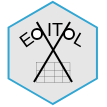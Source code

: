 <mxfile version="26.2.14">
  <diagram id="M9rqjVUiHe2vD3RLGWka" name="Page-1">
    <mxGraphModel dx="679" dy="375" grid="1" gridSize="10" guides="1" tooltips="1" connect="1" arrows="1" fold="1" page="1" pageScale="1" pageWidth="850" pageHeight="1100" math="0" shadow="0">
      <root>
        <mxCell id="0" />
        <mxCell id="1" parent="0" />
        <mxCell id="f2_J_tuny3afFxUXrhWb-21" value="" style="rhombus;whiteSpace=wrap;html=1;fillColor=light-dark(#e6e6e6, #512d2b);strokeColor=none;" parent="1" vertex="1">
          <mxGeometry x="395.5" y="220" width="44" height="25.5" as="geometry" />
        </mxCell>
        <mxCell id="f2_J_tuny3afFxUXrhWb-20" value="" style="rhombus;whiteSpace=wrap;html=1;fillColor=light-dark(#e6e6e6, #32A6D3);strokeColor=none;" parent="1" vertex="1">
          <mxGeometry x="395.5" y="245.5" width="44" height="25.5" as="geometry" />
        </mxCell>
        <mxCell id="f2_J_tuny3afFxUXrhWb-17" value="" style="rounded=0;whiteSpace=wrap;html=1;strokeColor=none;fillColor=light-dark(#e6e6e6, #512d2b);" parent="1" vertex="1">
          <mxGeometry x="395.5" y="232.5" width="44" height="26" as="geometry" />
        </mxCell>
        <mxCell id="4GhMeaaaCqcDHSIBzc1a-42" value="" style="shape=table;startSize=0;container=1;collapsible=0;childLayout=tableLayout;strokeWidth=0.1;fontSize=11;fontColor=#000000;movable=1;resizable=1;rotatable=1;deletable=1;editable=1;connectable=1;fillColor=light-dark(#e6e6e6, #ededed);" parent="1" vertex="1">
          <mxGeometry x="409" y="250" width="16.74" height="10" as="geometry" />
        </mxCell>
        <mxCell id="4GhMeaaaCqcDHSIBzc1a-43" value="" style="shape=tableRow;horizontal=0;startSize=0;swimlaneHead=0;swimlaneBody=0;top=0;left=0;bottom=0;right=0;collapsible=0;dropTarget=0;fillColor=none;points=[[0,0.5],[1,0.5]];portConstraint=eastwest;strokeWidth=0.1;fontSize=11;fontColor=#000000;movable=1;resizable=1;rotatable=1;deletable=1;editable=1;connectable=1;" parent="4GhMeaaaCqcDHSIBzc1a-42" vertex="1">
          <mxGeometry width="16.74" height="4" as="geometry" />
        </mxCell>
        <mxCell id="4GhMeaaaCqcDHSIBzc1a-44" value="" style="shape=partialRectangle;html=1;whiteSpace=wrap;connectable=1;overflow=hidden;fillColor=none;top=0;left=0;bottom=0;right=0;pointerEvents=1;strokeWidth=0.1;fontSize=11;fontColor=#000000;movable=1;resizable=1;rotatable=1;deletable=1;editable=1;" parent="4GhMeaaaCqcDHSIBzc1a-43" vertex="1">
          <mxGeometry width="4" height="4" as="geometry">
            <mxRectangle width="4" height="4" as="alternateBounds" />
          </mxGeometry>
        </mxCell>
        <mxCell id="4GhMeaaaCqcDHSIBzc1a-45" value="" style="shape=partialRectangle;html=1;whiteSpace=wrap;connectable=1;overflow=hidden;fillColor=none;top=0;left=0;bottom=0;right=0;pointerEvents=1;strokeWidth=0.1;fontSize=11;fontColor=#000000;movable=1;resizable=1;rotatable=1;deletable=1;editable=1;" parent="4GhMeaaaCqcDHSIBzc1a-43" vertex="1">
          <mxGeometry x="4" width="5" height="4" as="geometry">
            <mxRectangle width="5" height="4" as="alternateBounds" />
          </mxGeometry>
        </mxCell>
        <mxCell id="4GhMeaaaCqcDHSIBzc1a-46" value="" style="shape=partialRectangle;html=1;whiteSpace=wrap;connectable=1;overflow=hidden;fillColor=none;top=0;left=0;bottom=0;right=0;pointerEvents=1;strokeWidth=0.1;fontSize=11;fontColor=#000000;movable=1;resizable=1;rotatable=1;deletable=1;editable=1;" parent="4GhMeaaaCqcDHSIBzc1a-43" vertex="1">
          <mxGeometry x="9" width="4" height="4" as="geometry">
            <mxRectangle width="4" height="4" as="alternateBounds" />
          </mxGeometry>
        </mxCell>
        <mxCell id="4GhMeaaaCqcDHSIBzc1a-47" value="" style="shape=partialRectangle;html=1;whiteSpace=wrap;connectable=1;overflow=hidden;fillColor=none;top=0;left=0;bottom=0;right=0;pointerEvents=1;strokeWidth=0.1;fontSize=11;fontColor=#000000;movable=1;resizable=1;rotatable=1;deletable=1;editable=1;" parent="4GhMeaaaCqcDHSIBzc1a-43" vertex="1">
          <mxGeometry x="13" width="4" height="4" as="geometry">
            <mxRectangle width="4" height="4" as="alternateBounds" />
          </mxGeometry>
        </mxCell>
        <mxCell id="4GhMeaaaCqcDHSIBzc1a-48" value="" style="shape=tableRow;horizontal=0;startSize=0;swimlaneHead=0;swimlaneBody=0;top=0;left=0;bottom=0;right=0;collapsible=0;dropTarget=0;fillColor=none;points=[[0,0.5],[1,0.5]];portConstraint=eastwest;strokeWidth=0.1;fontSize=11;fontColor=#000000;movable=1;resizable=1;rotatable=1;deletable=1;editable=1;connectable=1;" parent="4GhMeaaaCqcDHSIBzc1a-42" vertex="1">
          <mxGeometry y="4" width="16.74" height="3" as="geometry" />
        </mxCell>
        <mxCell id="4GhMeaaaCqcDHSIBzc1a-49" value="" style="shape=partialRectangle;html=1;whiteSpace=wrap;connectable=1;overflow=hidden;fillColor=none;top=0;left=0;bottom=0;right=0;pointerEvents=1;strokeWidth=0.1;fontSize=11;fontColor=#000000;movable=1;resizable=1;rotatable=1;deletable=1;editable=1;" parent="4GhMeaaaCqcDHSIBzc1a-48" vertex="1">
          <mxGeometry width="4" height="3" as="geometry">
            <mxRectangle width="4" height="3" as="alternateBounds" />
          </mxGeometry>
        </mxCell>
        <mxCell id="4GhMeaaaCqcDHSIBzc1a-50" value="" style="shape=partialRectangle;html=1;whiteSpace=wrap;connectable=1;overflow=hidden;fillColor=none;top=0;left=0;bottom=0;right=0;pointerEvents=1;strokeWidth=0.1;fontSize=11;fontColor=#000000;movable=1;resizable=1;rotatable=1;deletable=1;editable=1;" parent="4GhMeaaaCqcDHSIBzc1a-48" vertex="1">
          <mxGeometry x="4" width="5" height="3" as="geometry">
            <mxRectangle width="5" height="3" as="alternateBounds" />
          </mxGeometry>
        </mxCell>
        <mxCell id="4GhMeaaaCqcDHSIBzc1a-51" value="" style="shape=partialRectangle;html=1;whiteSpace=wrap;connectable=1;overflow=hidden;fillColor=none;top=0;left=0;bottom=0;right=0;pointerEvents=1;strokeWidth=0.1;fontSize=11;fontColor=#000000;movable=1;resizable=1;rotatable=1;deletable=1;editable=1;" parent="4GhMeaaaCqcDHSIBzc1a-48" vertex="1">
          <mxGeometry x="9" width="4" height="3" as="geometry">
            <mxRectangle width="4" height="3" as="alternateBounds" />
          </mxGeometry>
        </mxCell>
        <mxCell id="4GhMeaaaCqcDHSIBzc1a-52" value="" style="shape=partialRectangle;html=1;whiteSpace=wrap;connectable=1;overflow=hidden;fillColor=none;top=0;left=0;bottom=0;right=0;pointerEvents=1;strokeWidth=0.1;fontSize=11;fontColor=#000000;movable=1;resizable=1;rotatable=1;deletable=1;editable=1;" parent="4GhMeaaaCqcDHSIBzc1a-48" vertex="1">
          <mxGeometry x="13" width="4" height="3" as="geometry">
            <mxRectangle width="4" height="3" as="alternateBounds" />
          </mxGeometry>
        </mxCell>
        <mxCell id="4GhMeaaaCqcDHSIBzc1a-53" value="" style="shape=tableRow;horizontal=0;startSize=0;swimlaneHead=0;swimlaneBody=0;top=0;left=0;bottom=0;right=0;collapsible=0;dropTarget=0;fillColor=none;points=[[0,0.5],[1,0.5]];portConstraint=eastwest;strokeWidth=0.1;fontSize=11;fontColor=#000000;movable=1;resizable=1;rotatable=1;deletable=1;editable=1;connectable=1;" parent="4GhMeaaaCqcDHSIBzc1a-42" vertex="1">
          <mxGeometry y="7" width="16.74" height="3" as="geometry" />
        </mxCell>
        <mxCell id="4GhMeaaaCqcDHSIBzc1a-54" value="" style="shape=partialRectangle;html=1;whiteSpace=wrap;connectable=1;overflow=hidden;fillColor=none;top=0;left=0;bottom=0;right=0;pointerEvents=1;strokeWidth=0.1;fontSize=11;fontColor=#000000;movable=1;resizable=1;rotatable=1;deletable=1;editable=1;" parent="4GhMeaaaCqcDHSIBzc1a-53" vertex="1">
          <mxGeometry width="4" height="3" as="geometry">
            <mxRectangle width="4" height="3" as="alternateBounds" />
          </mxGeometry>
        </mxCell>
        <mxCell id="4GhMeaaaCqcDHSIBzc1a-55" value="" style="shape=partialRectangle;html=1;whiteSpace=wrap;connectable=1;overflow=hidden;fillColor=none;top=0;left=0;bottom=0;right=0;pointerEvents=1;strokeWidth=0.1;fontSize=11;fontColor=#000000;movable=1;resizable=1;rotatable=1;deletable=1;editable=1;" parent="4GhMeaaaCqcDHSIBzc1a-53" vertex="1">
          <mxGeometry x="4" width="5" height="3" as="geometry">
            <mxRectangle width="5" height="3" as="alternateBounds" />
          </mxGeometry>
        </mxCell>
        <mxCell id="4GhMeaaaCqcDHSIBzc1a-56" value="" style="shape=partialRectangle;html=1;whiteSpace=wrap;connectable=1;overflow=hidden;fillColor=none;top=0;left=0;bottom=0;right=0;pointerEvents=1;strokeWidth=0.1;fontSize=11;fontColor=#000000;movable=1;resizable=1;rotatable=1;deletable=1;editable=1;" parent="4GhMeaaaCqcDHSIBzc1a-53" vertex="1">
          <mxGeometry x="9" width="4" height="3" as="geometry">
            <mxRectangle width="4" height="3" as="alternateBounds" />
          </mxGeometry>
        </mxCell>
        <mxCell id="4GhMeaaaCqcDHSIBzc1a-57" value="" style="shape=partialRectangle;html=1;whiteSpace=wrap;connectable=1;overflow=hidden;fillColor=none;top=0;left=0;bottom=0;right=0;pointerEvents=1;strokeWidth=0.1;fontSize=11;fontColor=#000000;movable=1;resizable=1;rotatable=1;deletable=1;editable=1;" parent="4GhMeaaaCqcDHSIBzc1a-53" vertex="1">
          <mxGeometry x="13" width="4" height="3" as="geometry">
            <mxRectangle width="4" height="3" as="alternateBounds" />
          </mxGeometry>
        </mxCell>
        <mxCell id="4GhMeaaaCqcDHSIBzc1a-8" value="" style="endArrow=none;html=1;rounded=0;" parent="1" edge="1">
          <mxGeometry width="50" height="50" relative="1" as="geometry">
            <mxPoint x="409.4" y="230" as="sourcePoint" />
            <mxPoint x="427" y="260" as="targetPoint" />
          </mxGeometry>
        </mxCell>
        <mxCell id="4GhMeaaaCqcDHSIBzc1a-11" value="" style="endArrow=none;html=1;rounded=0;" parent="1" edge="1">
          <mxGeometry width="50" height="50" relative="1" as="geometry">
            <mxPoint x="426" y="230" as="sourcePoint" />
            <mxPoint x="408" y="260" as="targetPoint" />
          </mxGeometry>
        </mxCell>
        <mxCell id="4GhMeaaaCqcDHSIBzc1a-26" value="E" style="text;html=1;strokeColor=none;fillColor=none;align=center;verticalAlign=middle;whiteSpace=wrap;rounded=0;fontSize=9;fontColor=#000000;rotation=324;" parent="1" vertex="1">
          <mxGeometry x="398.93" y="233.5" width="10.07" height="10" as="geometry" />
        </mxCell>
        <mxCell id="4GhMeaaaCqcDHSIBzc1a-27" value="IT" style="text;html=1;strokeColor=none;fillColor=none;align=center;verticalAlign=middle;whiteSpace=wrap;rounded=0;fontSize=9;fontColor=#000000;" parent="1" vertex="1">
          <mxGeometry x="412" y="228.5" width="12.63" height="10" as="geometry" />
        </mxCell>
        <mxCell id="4GhMeaaaCqcDHSIBzc1a-28" value="L" style="text;html=1;strokeColor=none;fillColor=none;align=center;verticalAlign=middle;whiteSpace=wrap;rounded=0;fontSize=9;fontColor=#000000;rotation=30;" parent="1" vertex="1">
          <mxGeometry x="428" y="235" width="6" height="7" as="geometry" />
        </mxCell>
        <mxCell id="AagjrkoOQksL0iqlX_oT-1" value="" style="ellipse;whiteSpace=wrap;html=1;aspect=fixed;fontSize=9;" parent="1" vertex="1">
          <mxGeometry x="407" y="233.5" width="5" height="5" as="geometry" />
        </mxCell>
        <mxCell id="AagjrkoOQksL0iqlX_oT-3" value="" style="ellipse;whiteSpace=wrap;html=1;aspect=fixed;fontSize=9;" parent="1" vertex="1">
          <mxGeometry x="423" y="233.5" width="5" height="5" as="geometry" />
        </mxCell>
        <mxCell id="f2_J_tuny3afFxUXrhWb-15" value="" style="shape=stencil(rVPdDoIgGH2WLrh0I5ir22b5BL2AKQaTxAmlvX38aCuEG+fGgO+c7zv7gAPAmaRFRwCCFOAzQAhDqGcdD15cyI6UyoE1G0nlYKl60ZCBVWoSYC0lPVOGxRcATzrHDJzdirK59+LZVh4BUB7latGTAPGlGeeuAwvlwaSuML0tiJl+iJepHr3zvl28T6c4rD6LcNb+iCCU/omg4wqRwwYaG5zFb2OL61ihsfJdSi5k3Btz1i5J9OZKmdSLLTEbRU2ldQ+COiPkLa0bsZf+WTFj2rKFsy3qfqMFPg==);whiteSpace=wrap;html=1;aspect=fixed;rotation=90;fillColor=light-dark(#32a6d3, #8282ff);strokeColor=light-dark(#32a6d3, #ededed);gradientColor=none;" parent="1" vertex="1">
          <mxGeometry x="391.87" y="220" width="51" height="51" as="geometry" />
        </mxCell>
      </root>
    </mxGraphModel>
  </diagram>
</mxfile>
